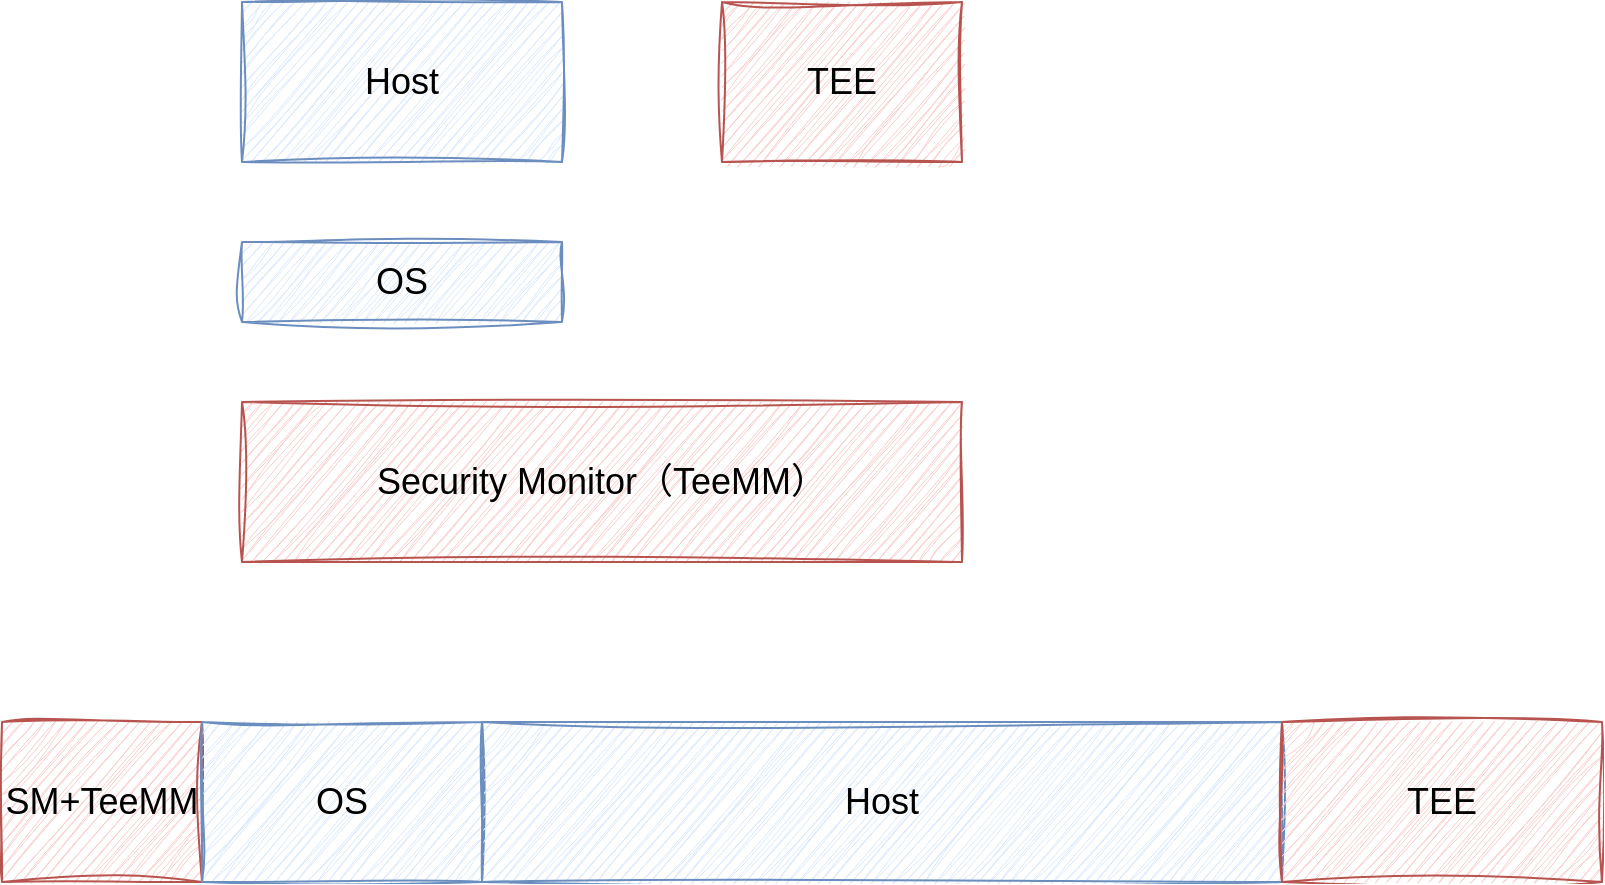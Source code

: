 <mxfile version="21.1.1" type="github">
  <diagram name="第 1 页" id="JI-a8YgxsKplKU_BEBhr">
    <mxGraphModel dx="875" dy="1295" grid="1" gridSize="10" guides="1" tooltips="1" connect="1" arrows="1" fold="1" page="1" pageScale="1" pageWidth="827" pageHeight="1169" math="0" shadow="0">
      <root>
        <mxCell id="0" />
        <mxCell id="1" parent="0" />
        <mxCell id="uu4c00xSleSNszKI0vgd-1" value="&lt;font style=&quot;font-size: 18px;&quot;&gt;Host&lt;/font&gt;" style="rounded=0;whiteSpace=wrap;html=1;sketch=1;curveFitting=1;jiggle=2;fillColor=#dae8fc;strokeColor=#6c8ebf;" vertex="1" parent="1">
          <mxGeometry x="120" y="320" width="160" height="80" as="geometry" />
        </mxCell>
        <mxCell id="uu4c00xSleSNszKI0vgd-2" value="&lt;font style=&quot;font-size: 18px;&quot;&gt;TEE&lt;/font&gt;" style="rounded=0;whiteSpace=wrap;html=1;sketch=1;curveFitting=1;jiggle=2;fillColor=#f8cecc;strokeColor=#b85450;" vertex="1" parent="1">
          <mxGeometry x="360" y="320" width="120" height="80" as="geometry" />
        </mxCell>
        <mxCell id="uu4c00xSleSNszKI0vgd-3" value="&lt;font style=&quot;font-size: 18px;&quot;&gt;OS&lt;/font&gt;" style="rounded=0;whiteSpace=wrap;html=1;sketch=1;curveFitting=1;jiggle=2;fillColor=#dae8fc;strokeColor=#6c8ebf;" vertex="1" parent="1">
          <mxGeometry x="120" y="440" width="160" height="40" as="geometry" />
        </mxCell>
        <mxCell id="uu4c00xSleSNszKI0vgd-4" value="&lt;font style=&quot;font-size: 18px;&quot;&gt;Security Monitor（TeeMM）&lt;/font&gt;" style="rounded=0;whiteSpace=wrap;html=1;sketch=1;curveFitting=1;jiggle=2;fillColor=#f8cecc;strokeColor=#b85450;" vertex="1" parent="1">
          <mxGeometry x="120" y="520" width="360" height="80" as="geometry" />
        </mxCell>
        <mxCell id="uu4c00xSleSNszKI0vgd-5" value="&lt;font style=&quot;font-size: 18px;&quot;&gt;SM+TeeMM&lt;/font&gt;" style="rounded=0;whiteSpace=wrap;html=1;sketch=1;curveFitting=1;jiggle=2;fillColor=#f8cecc;strokeColor=#b85450;" vertex="1" parent="1">
          <mxGeometry y="680" width="100" height="80" as="geometry" />
        </mxCell>
        <mxCell id="uu4c00xSleSNszKI0vgd-6" value="&lt;font style=&quot;font-size: 18px;&quot;&gt;OS&lt;/font&gt;" style="rounded=0;whiteSpace=wrap;html=1;sketch=1;curveFitting=1;jiggle=2;fillColor=#dae8fc;strokeColor=#6c8ebf;" vertex="1" parent="1">
          <mxGeometry x="100" y="680" width="140" height="80" as="geometry" />
        </mxCell>
        <mxCell id="uu4c00xSleSNszKI0vgd-7" value="&lt;font style=&quot;font-size: 18px;&quot;&gt;Host&lt;/font&gt;" style="rounded=0;whiteSpace=wrap;html=1;sketch=1;curveFitting=1;jiggle=2;fillColor=#dae8fc;strokeColor=#6c8ebf;" vertex="1" parent="1">
          <mxGeometry x="240" y="680" width="400" height="80" as="geometry" />
        </mxCell>
        <mxCell id="uu4c00xSleSNszKI0vgd-8" value="&lt;font style=&quot;font-size: 18px;&quot;&gt;TEE&lt;/font&gt;" style="rounded=0;whiteSpace=wrap;html=1;sketch=1;curveFitting=1;jiggle=2;fillColor=#f8cecc;strokeColor=#b85450;" vertex="1" parent="1">
          <mxGeometry x="640" y="680" width="160" height="80" as="geometry" />
        </mxCell>
      </root>
    </mxGraphModel>
  </diagram>
</mxfile>
